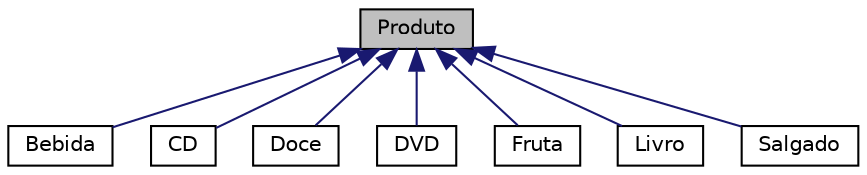 digraph "Produto"
{
  edge [fontname="Helvetica",fontsize="10",labelfontname="Helvetica",labelfontsize="10"];
  node [fontname="Helvetica",fontsize="10",shape=record];
  Node1 [label="Produto",height=0.2,width=0.4,color="black", fillcolor="grey75", style="filled" fontcolor="black"];
  Node1 -> Node2 [dir="back",color="midnightblue",fontsize="10",style="solid",fontname="Helvetica"];
  Node2 [label="Bebida",height=0.2,width=0.4,color="black", fillcolor="white", style="filled",URL="$classBebida.html",tooltip="Classe derivada que representa uma bebida. "];
  Node1 -> Node3 [dir="back",color="midnightblue",fontsize="10",style="solid",fontname="Helvetica"];
  Node3 [label="CD",height=0.2,width=0.4,color="black", fillcolor="white", style="filled",URL="$classCD.html",tooltip="Classe derivada que representa um CD. "];
  Node1 -> Node4 [dir="back",color="midnightblue",fontsize="10",style="solid",fontname="Helvetica"];
  Node4 [label="Doce",height=0.2,width=0.4,color="black", fillcolor="white", style="filled",URL="$classDoce.html",tooltip="Classe derivada que representa um Doce. "];
  Node1 -> Node5 [dir="back",color="midnightblue",fontsize="10",style="solid",fontname="Helvetica"];
  Node5 [label="DVD",height=0.2,width=0.4,color="black", fillcolor="white", style="filled",URL="$classDVD.html",tooltip="Classe derivada que representa um DVD. "];
  Node1 -> Node6 [dir="back",color="midnightblue",fontsize="10",style="solid",fontname="Helvetica"];
  Node6 [label="Fruta",height=0.2,width=0.4,color="black", fillcolor="white", style="filled",URL="$classFruta.html",tooltip="Classe derivada que representa uma Fruta. "];
  Node1 -> Node7 [dir="back",color="midnightblue",fontsize="10",style="solid",fontname="Helvetica"];
  Node7 [label="Livro",height=0.2,width=0.4,color="black", fillcolor="white", style="filled",URL="$classLivro.html",tooltip="Classe derivada que representa um Livro. "];
  Node1 -> Node8 [dir="back",color="midnightblue",fontsize="10",style="solid",fontname="Helvetica"];
  Node8 [label="Salgado",height=0.2,width=0.4,color="black", fillcolor="white", style="filled",URL="$classSalgado.html",tooltip="Classe derivada que representa um Salgado. "];
}
